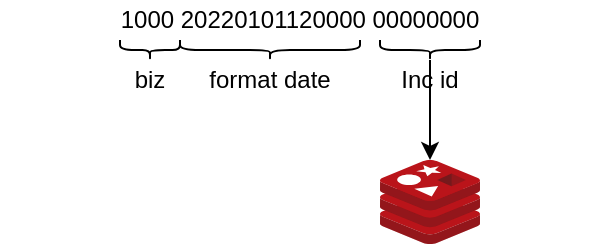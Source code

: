 <mxfile>
    <diagram id="pa-YarqdpsBG_sVbbXPv" name="第 1 页">
        <mxGraphModel dx="672" dy="327" grid="1" gridSize="10" guides="1" tooltips="1" connect="1" arrows="1" fold="1" page="1" pageScale="1" pageWidth="827" pageHeight="1169" math="0" shadow="0">
            <root>
                <mxCell id="0"/>
                <mxCell id="1" parent="0"/>
                <mxCell id="2" value="1000 20220101120000 00000000" style="text;html=1;strokeColor=none;fillColor=none;align=center;verticalAlign=middle;whiteSpace=wrap;rounded=0;" vertex="1" parent="1">
                    <mxGeometry x="110" y="210" width="300" height="20" as="geometry"/>
                </mxCell>
                <mxCell id="7" value="&lt;br&gt;&lt;br&gt;biz" style="shape=curlyBracket;whiteSpace=wrap;html=1;rounded=1;direction=north;" vertex="1" parent="1">
                    <mxGeometry x="170" y="230" width="30" height="10" as="geometry"/>
                </mxCell>
                <mxCell id="8" value="&lt;br&gt;&lt;br&gt;format date" style="shape=curlyBracket;whiteSpace=wrap;html=1;rounded=1;flipH=1;direction=north;" vertex="1" parent="1">
                    <mxGeometry x="200" y="230" width="90" height="10" as="geometry"/>
                </mxCell>
                <mxCell id="13" style="edgeStyle=none;html=1;" edge="1" parent="1" source="9" target="10">
                    <mxGeometry relative="1" as="geometry"/>
                </mxCell>
                <mxCell id="9" value="&lt;br&gt;&lt;br&gt;Inc id" style="shape=curlyBracket;whiteSpace=wrap;html=1;rounded=1;flipH=1;direction=north;size=0.5;" vertex="1" parent="1">
                    <mxGeometry x="300" y="230" width="50" height="10" as="geometry"/>
                </mxCell>
                <mxCell id="10" value="" style="aspect=fixed;html=1;points=[];align=center;image;fontSize=12;image=img/lib/mscae/Cache_Redis_Product.svg;" vertex="1" parent="1">
                    <mxGeometry x="300" y="290" width="50" height="42" as="geometry"/>
                </mxCell>
            </root>
        </mxGraphModel>
    </diagram>
</mxfile>